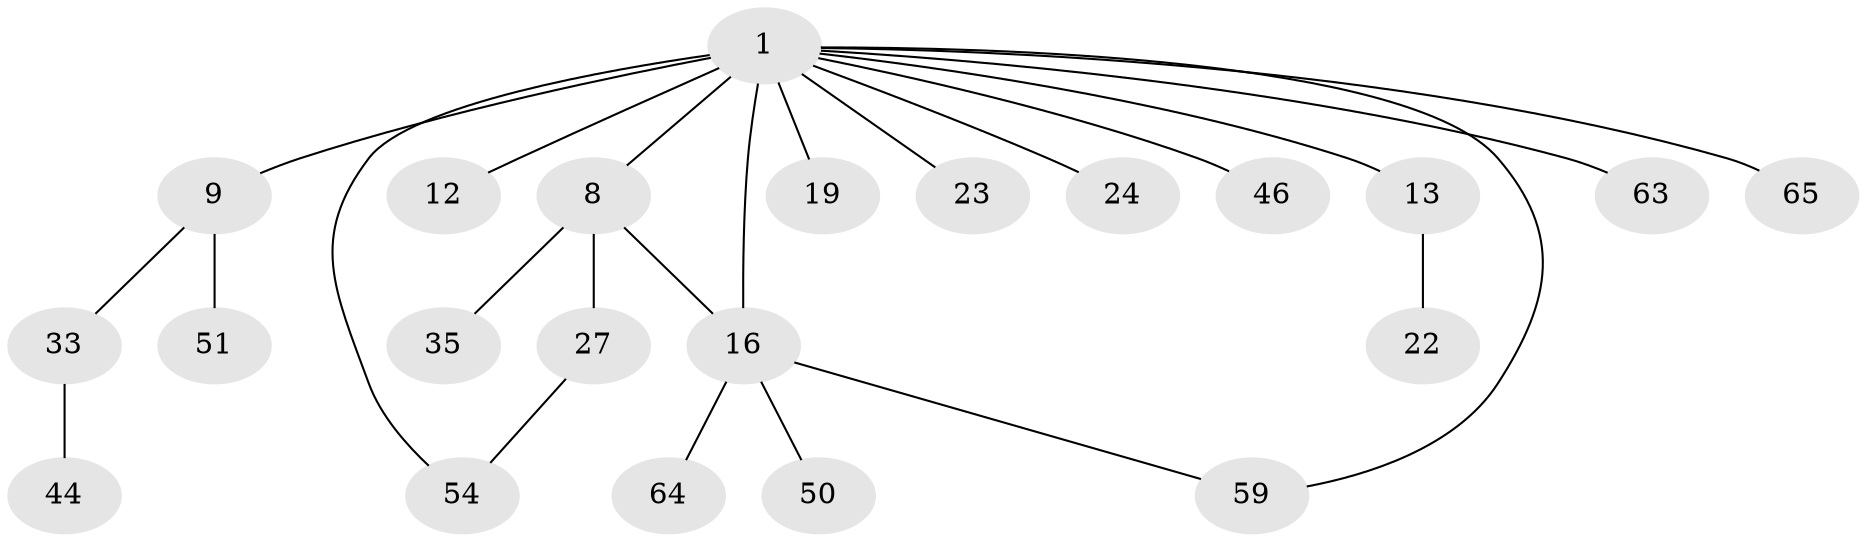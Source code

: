 // original degree distribution, {6: 0.014084507042253521, 3: 0.2112676056338028, 4: 0.07042253521126761, 1: 0.36619718309859156, 2: 0.29577464788732394, 5: 0.04225352112676056}
// Generated by graph-tools (version 1.1) at 2025/16/03/04/25 18:16:50]
// undirected, 22 vertices, 24 edges
graph export_dot {
graph [start="1"]
  node [color=gray90,style=filled];
  1 [super="+2+7+4+21+3"];
  8 [super="+14+58"];
  9 [super="+30"];
  12 [super="+31"];
  13 [super="+34+15+25"];
  16 [super="+20+36"];
  19 [super="+28"];
  22;
  23 [super="+32"];
  24 [super="+39+26"];
  27 [super="+57+53"];
  33 [super="+38"];
  35 [super="+49+67"];
  44;
  46;
  50 [super="+66"];
  51;
  54 [super="+56"];
  59 [super="+61+70"];
  63;
  64;
  65;
  1 -- 65;
  1 -- 23;
  1 -- 8 [weight=2];
  1 -- 19;
  1 -- 13;
  1 -- 9 [weight=3];
  1 -- 12;
  1 -- 46;
  1 -- 16;
  1 -- 54;
  1 -- 24;
  1 -- 59;
  1 -- 63;
  8 -- 16;
  8 -- 35;
  8 -- 27;
  9 -- 33;
  9 -- 51;
  13 -- 22;
  16 -- 59;
  16 -- 64;
  16 -- 50;
  27 -- 54;
  33 -- 44;
}
